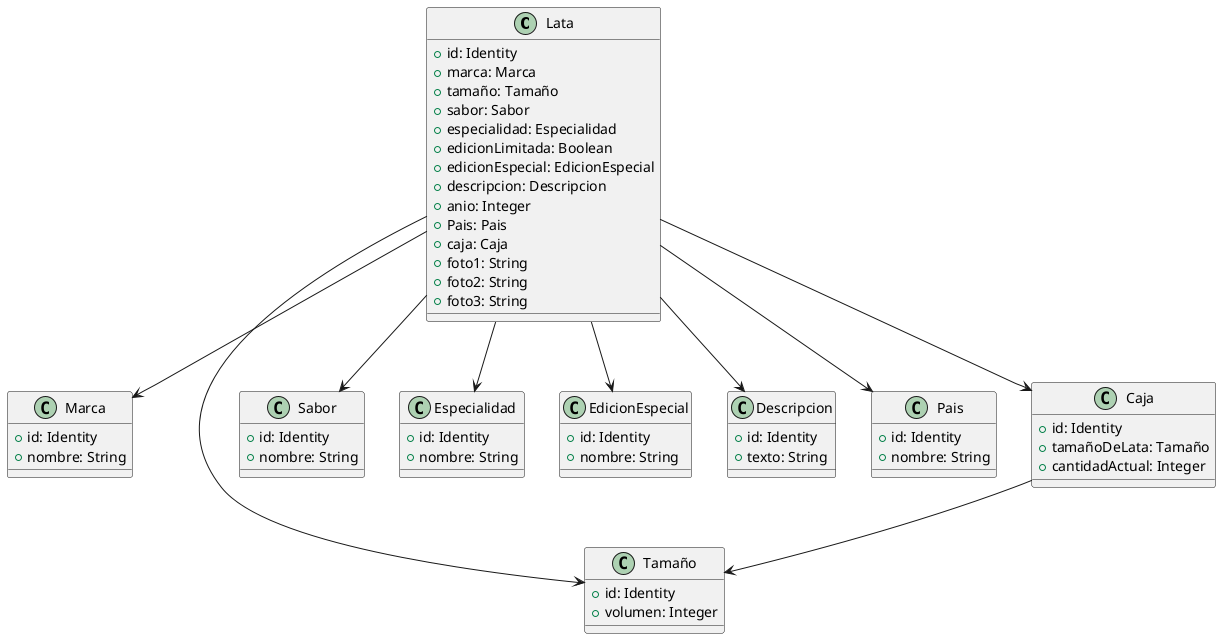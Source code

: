 @startuml latas
class Lata{
    +id: Identity
    +marca: Marca 
    +tamaño: Tamaño
    +sabor: Sabor
    +especialidad: Especialidad
    +edicionLimitada: Boolean
    +edicionEspecial: EdicionEspecial
    +descripcion: Descripcion
    +anio: Integer
    +Pais: Pais
    +caja: Caja
    +foto1: String
    +foto2: String
    +foto3: String
}
class Marca{
    +id: Identity
    +nombre: String
}
class Tamaño{
    +id: Identity
    +volumen: Integer
}
class Sabor{
    +id: Identity
    +nombre: String
}
class Especialidad{
    +id: Identity
    +nombre: String
}
class EdicionEspecial{
    +id: Identity
    +nombre: String
}
class Descripcion{
    +id: Identity
    +texto: String
}
class Pais{
    +id: Identity
    +nombre: String
}
class Caja{
    +id: Identity
    +tamañoDeLata: Tamaño
    +cantidadActual: Integer
}

Lata --> Marca
Lata --> Tamaño
Lata --> Sabor
Lata --> Especialidad
Lata --> EdicionEspecial
Lata --> Descripcion
Lata --> Pais
Lata --> Caja
Caja --> Tamaño
@enduml